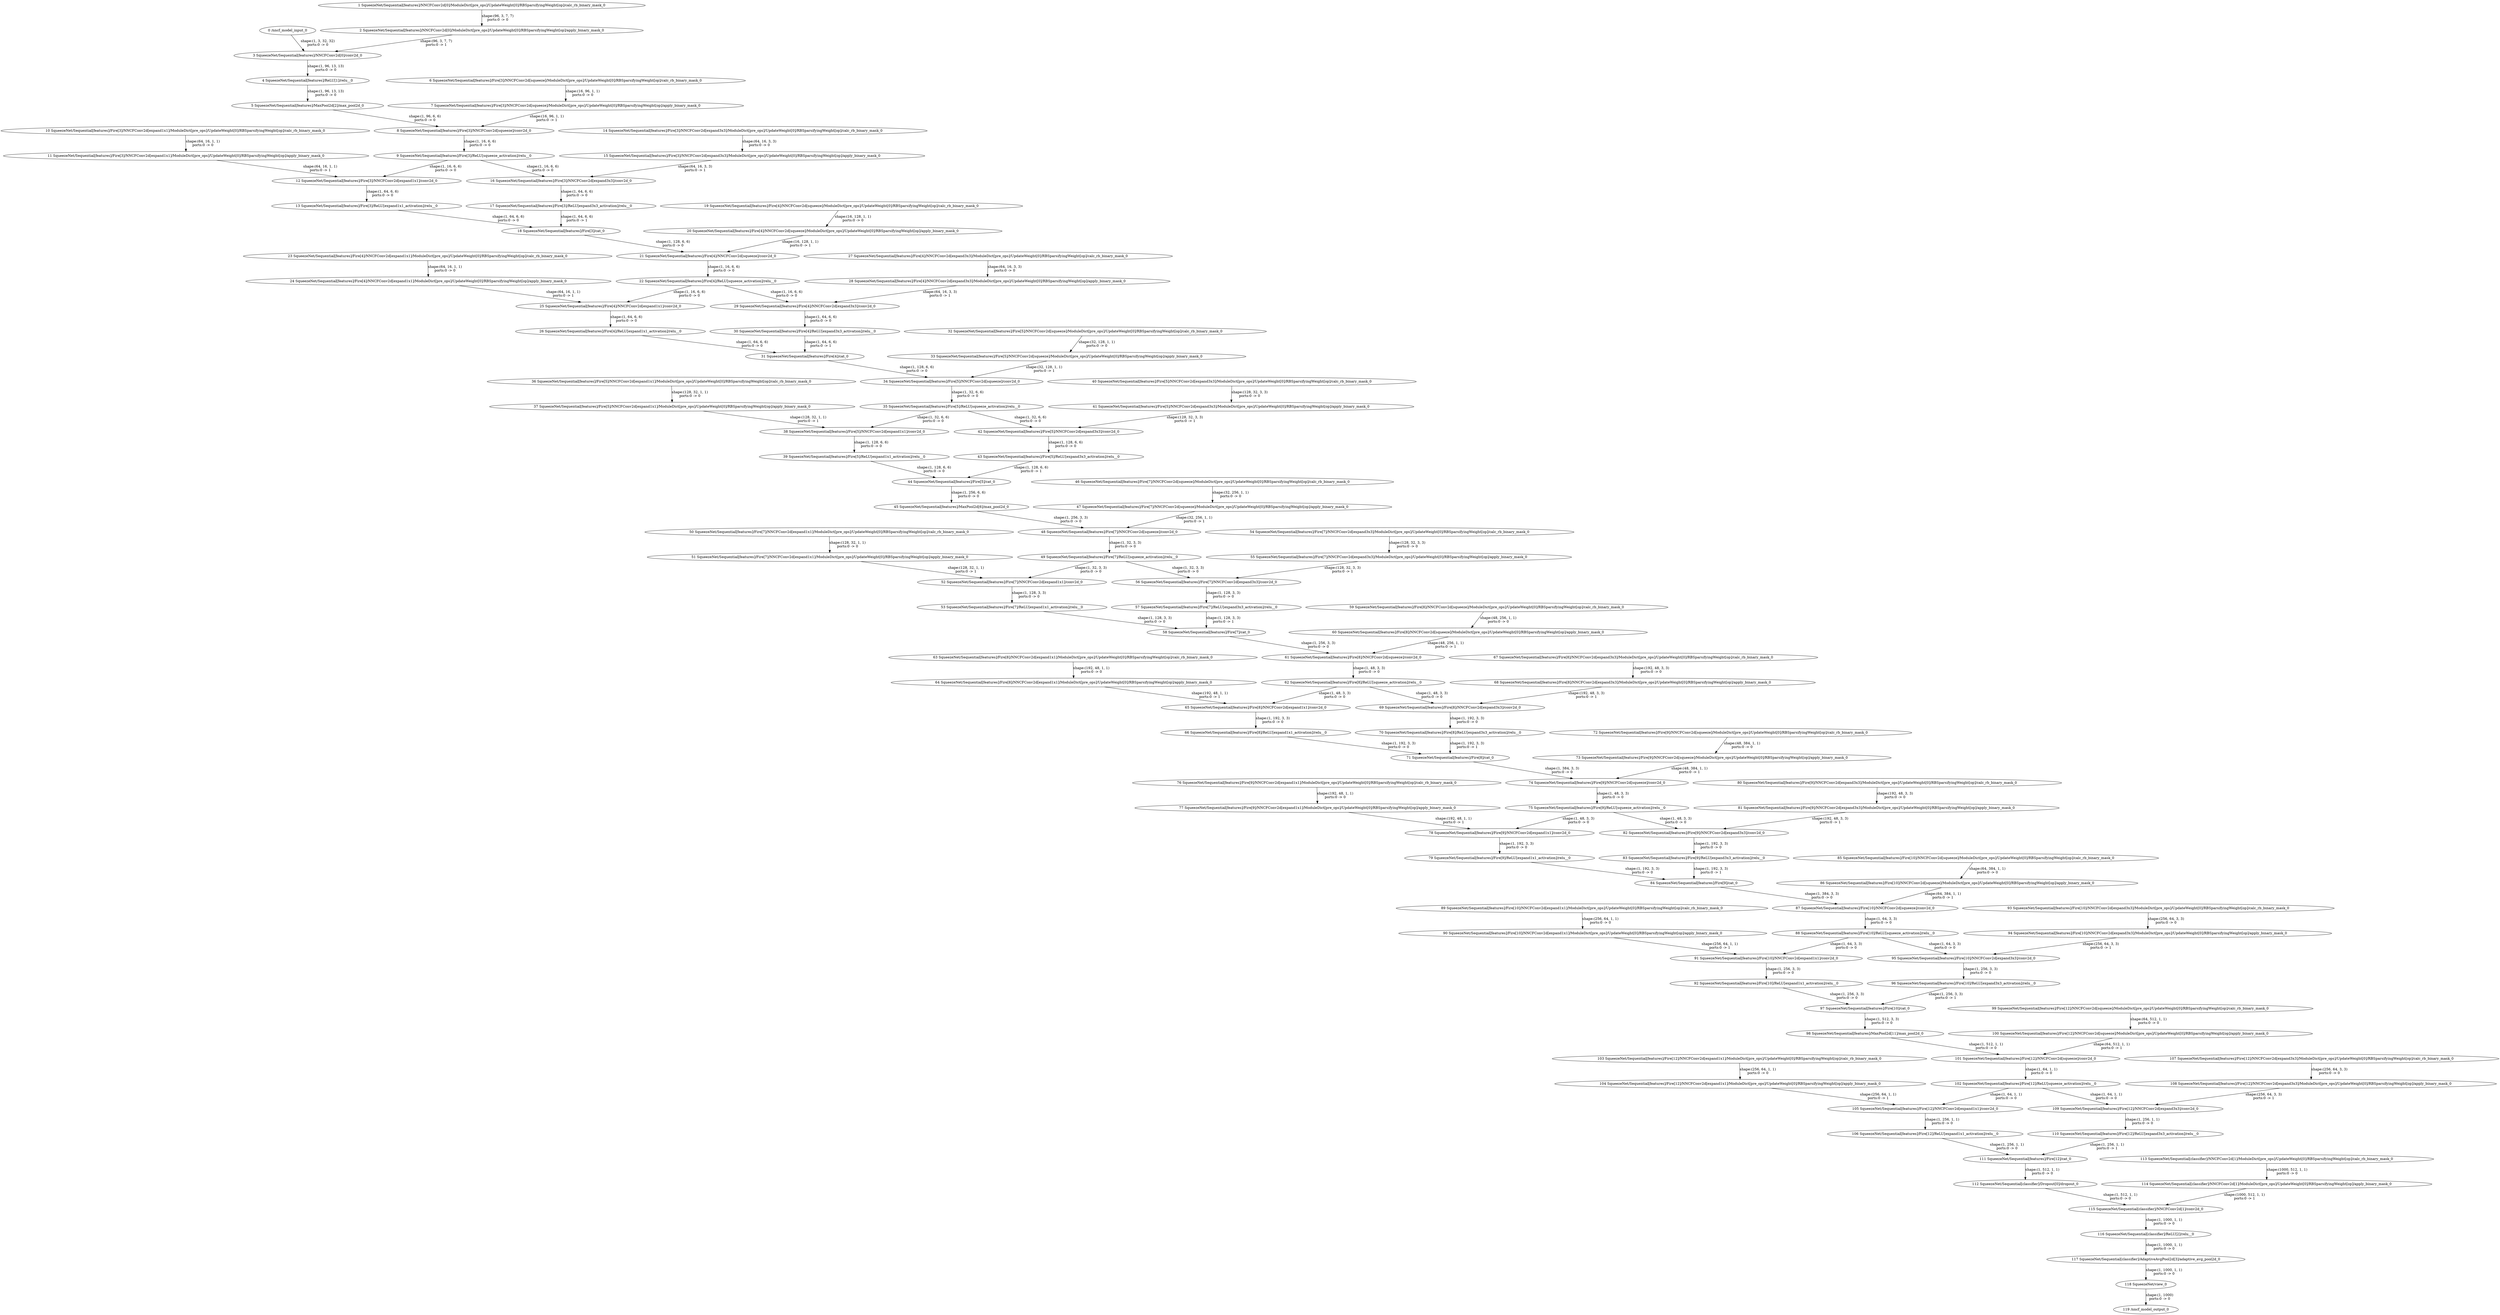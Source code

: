 strict digraph  {
"0 /nncf_model_input_0" [id=0, type=nncf_model_input];
"1 SqueezeNet/Sequential[features]/NNCFConv2d[0]/ModuleDict[pre_ops]/UpdateWeight[0]/RBSparsifyingWeight[op]/calc_rb_binary_mask_0" [id=1, type=calc_rb_binary_mask];
"2 SqueezeNet/Sequential[features]/NNCFConv2d[0]/ModuleDict[pre_ops]/UpdateWeight[0]/RBSparsifyingWeight[op]/apply_binary_mask_0" [id=2, type=apply_binary_mask];
"3 SqueezeNet/Sequential[features]/NNCFConv2d[0]/conv2d_0" [id=3, type=conv2d];
"4 SqueezeNet/Sequential[features]/ReLU[1]/relu__0" [id=4, type=relu_];
"5 SqueezeNet/Sequential[features]/MaxPool2d[2]/max_pool2d_0" [id=5, type=max_pool2d];
"6 SqueezeNet/Sequential[features]/Fire[3]/NNCFConv2d[squeeze]/ModuleDict[pre_ops]/UpdateWeight[0]/RBSparsifyingWeight[op]/calc_rb_binary_mask_0" [id=6, type=calc_rb_binary_mask];
"7 SqueezeNet/Sequential[features]/Fire[3]/NNCFConv2d[squeeze]/ModuleDict[pre_ops]/UpdateWeight[0]/RBSparsifyingWeight[op]/apply_binary_mask_0" [id=7, type=apply_binary_mask];
"8 SqueezeNet/Sequential[features]/Fire[3]/NNCFConv2d[squeeze]/conv2d_0" [id=8, type=conv2d];
"9 SqueezeNet/Sequential[features]/Fire[3]/ReLU[squeeze_activation]/relu__0" [id=9, type=relu_];
"10 SqueezeNet/Sequential[features]/Fire[3]/NNCFConv2d[expand1x1]/ModuleDict[pre_ops]/UpdateWeight[0]/RBSparsifyingWeight[op]/calc_rb_binary_mask_0" [id=10, type=calc_rb_binary_mask];
"11 SqueezeNet/Sequential[features]/Fire[3]/NNCFConv2d[expand1x1]/ModuleDict[pre_ops]/UpdateWeight[0]/RBSparsifyingWeight[op]/apply_binary_mask_0" [id=11, type=apply_binary_mask];
"12 SqueezeNet/Sequential[features]/Fire[3]/NNCFConv2d[expand1x1]/conv2d_0" [id=12, type=conv2d];
"13 SqueezeNet/Sequential[features]/Fire[3]/ReLU[expand1x1_activation]/relu__0" [id=13, type=relu_];
"14 SqueezeNet/Sequential[features]/Fire[3]/NNCFConv2d[expand3x3]/ModuleDict[pre_ops]/UpdateWeight[0]/RBSparsifyingWeight[op]/calc_rb_binary_mask_0" [id=14, type=calc_rb_binary_mask];
"15 SqueezeNet/Sequential[features]/Fire[3]/NNCFConv2d[expand3x3]/ModuleDict[pre_ops]/UpdateWeight[0]/RBSparsifyingWeight[op]/apply_binary_mask_0" [id=15, type=apply_binary_mask];
"16 SqueezeNet/Sequential[features]/Fire[3]/NNCFConv2d[expand3x3]/conv2d_0" [id=16, type=conv2d];
"17 SqueezeNet/Sequential[features]/Fire[3]/ReLU[expand3x3_activation]/relu__0" [id=17, type=relu_];
"18 SqueezeNet/Sequential[features]/Fire[3]/cat_0" [id=18, type=cat];
"19 SqueezeNet/Sequential[features]/Fire[4]/NNCFConv2d[squeeze]/ModuleDict[pre_ops]/UpdateWeight[0]/RBSparsifyingWeight[op]/calc_rb_binary_mask_0" [id=19, type=calc_rb_binary_mask];
"20 SqueezeNet/Sequential[features]/Fire[4]/NNCFConv2d[squeeze]/ModuleDict[pre_ops]/UpdateWeight[0]/RBSparsifyingWeight[op]/apply_binary_mask_0" [id=20, type=apply_binary_mask];
"21 SqueezeNet/Sequential[features]/Fire[4]/NNCFConv2d[squeeze]/conv2d_0" [id=21, type=conv2d];
"22 SqueezeNet/Sequential[features]/Fire[4]/ReLU[squeeze_activation]/relu__0" [id=22, type=relu_];
"23 SqueezeNet/Sequential[features]/Fire[4]/NNCFConv2d[expand1x1]/ModuleDict[pre_ops]/UpdateWeight[0]/RBSparsifyingWeight[op]/calc_rb_binary_mask_0" [id=23, type=calc_rb_binary_mask];
"24 SqueezeNet/Sequential[features]/Fire[4]/NNCFConv2d[expand1x1]/ModuleDict[pre_ops]/UpdateWeight[0]/RBSparsifyingWeight[op]/apply_binary_mask_0" [id=24, type=apply_binary_mask];
"25 SqueezeNet/Sequential[features]/Fire[4]/NNCFConv2d[expand1x1]/conv2d_0" [id=25, type=conv2d];
"26 SqueezeNet/Sequential[features]/Fire[4]/ReLU[expand1x1_activation]/relu__0" [id=26, type=relu_];
"27 SqueezeNet/Sequential[features]/Fire[4]/NNCFConv2d[expand3x3]/ModuleDict[pre_ops]/UpdateWeight[0]/RBSparsifyingWeight[op]/calc_rb_binary_mask_0" [id=27, type=calc_rb_binary_mask];
"28 SqueezeNet/Sequential[features]/Fire[4]/NNCFConv2d[expand3x3]/ModuleDict[pre_ops]/UpdateWeight[0]/RBSparsifyingWeight[op]/apply_binary_mask_0" [id=28, type=apply_binary_mask];
"29 SqueezeNet/Sequential[features]/Fire[4]/NNCFConv2d[expand3x3]/conv2d_0" [id=29, type=conv2d];
"30 SqueezeNet/Sequential[features]/Fire[4]/ReLU[expand3x3_activation]/relu__0" [id=30, type=relu_];
"31 SqueezeNet/Sequential[features]/Fire[4]/cat_0" [id=31, type=cat];
"32 SqueezeNet/Sequential[features]/Fire[5]/NNCFConv2d[squeeze]/ModuleDict[pre_ops]/UpdateWeight[0]/RBSparsifyingWeight[op]/calc_rb_binary_mask_0" [id=32, type=calc_rb_binary_mask];
"33 SqueezeNet/Sequential[features]/Fire[5]/NNCFConv2d[squeeze]/ModuleDict[pre_ops]/UpdateWeight[0]/RBSparsifyingWeight[op]/apply_binary_mask_0" [id=33, type=apply_binary_mask];
"34 SqueezeNet/Sequential[features]/Fire[5]/NNCFConv2d[squeeze]/conv2d_0" [id=34, type=conv2d];
"35 SqueezeNet/Sequential[features]/Fire[5]/ReLU[squeeze_activation]/relu__0" [id=35, type=relu_];
"36 SqueezeNet/Sequential[features]/Fire[5]/NNCFConv2d[expand1x1]/ModuleDict[pre_ops]/UpdateWeight[0]/RBSparsifyingWeight[op]/calc_rb_binary_mask_0" [id=36, type=calc_rb_binary_mask];
"37 SqueezeNet/Sequential[features]/Fire[5]/NNCFConv2d[expand1x1]/ModuleDict[pre_ops]/UpdateWeight[0]/RBSparsifyingWeight[op]/apply_binary_mask_0" [id=37, type=apply_binary_mask];
"38 SqueezeNet/Sequential[features]/Fire[5]/NNCFConv2d[expand1x1]/conv2d_0" [id=38, type=conv2d];
"39 SqueezeNet/Sequential[features]/Fire[5]/ReLU[expand1x1_activation]/relu__0" [id=39, type=relu_];
"40 SqueezeNet/Sequential[features]/Fire[5]/NNCFConv2d[expand3x3]/ModuleDict[pre_ops]/UpdateWeight[0]/RBSparsifyingWeight[op]/calc_rb_binary_mask_0" [id=40, type=calc_rb_binary_mask];
"41 SqueezeNet/Sequential[features]/Fire[5]/NNCFConv2d[expand3x3]/ModuleDict[pre_ops]/UpdateWeight[0]/RBSparsifyingWeight[op]/apply_binary_mask_0" [id=41, type=apply_binary_mask];
"42 SqueezeNet/Sequential[features]/Fire[5]/NNCFConv2d[expand3x3]/conv2d_0" [id=42, type=conv2d];
"43 SqueezeNet/Sequential[features]/Fire[5]/ReLU[expand3x3_activation]/relu__0" [id=43, type=relu_];
"44 SqueezeNet/Sequential[features]/Fire[5]/cat_0" [id=44, type=cat];
"45 SqueezeNet/Sequential[features]/MaxPool2d[6]/max_pool2d_0" [id=45, type=max_pool2d];
"46 SqueezeNet/Sequential[features]/Fire[7]/NNCFConv2d[squeeze]/ModuleDict[pre_ops]/UpdateWeight[0]/RBSparsifyingWeight[op]/calc_rb_binary_mask_0" [id=46, type=calc_rb_binary_mask];
"47 SqueezeNet/Sequential[features]/Fire[7]/NNCFConv2d[squeeze]/ModuleDict[pre_ops]/UpdateWeight[0]/RBSparsifyingWeight[op]/apply_binary_mask_0" [id=47, type=apply_binary_mask];
"48 SqueezeNet/Sequential[features]/Fire[7]/NNCFConv2d[squeeze]/conv2d_0" [id=48, type=conv2d];
"49 SqueezeNet/Sequential[features]/Fire[7]/ReLU[squeeze_activation]/relu__0" [id=49, type=relu_];
"50 SqueezeNet/Sequential[features]/Fire[7]/NNCFConv2d[expand1x1]/ModuleDict[pre_ops]/UpdateWeight[0]/RBSparsifyingWeight[op]/calc_rb_binary_mask_0" [id=50, type=calc_rb_binary_mask];
"51 SqueezeNet/Sequential[features]/Fire[7]/NNCFConv2d[expand1x1]/ModuleDict[pre_ops]/UpdateWeight[0]/RBSparsifyingWeight[op]/apply_binary_mask_0" [id=51, type=apply_binary_mask];
"52 SqueezeNet/Sequential[features]/Fire[7]/NNCFConv2d[expand1x1]/conv2d_0" [id=52, type=conv2d];
"53 SqueezeNet/Sequential[features]/Fire[7]/ReLU[expand1x1_activation]/relu__0" [id=53, type=relu_];
"54 SqueezeNet/Sequential[features]/Fire[7]/NNCFConv2d[expand3x3]/ModuleDict[pre_ops]/UpdateWeight[0]/RBSparsifyingWeight[op]/calc_rb_binary_mask_0" [id=54, type=calc_rb_binary_mask];
"55 SqueezeNet/Sequential[features]/Fire[7]/NNCFConv2d[expand3x3]/ModuleDict[pre_ops]/UpdateWeight[0]/RBSparsifyingWeight[op]/apply_binary_mask_0" [id=55, type=apply_binary_mask];
"56 SqueezeNet/Sequential[features]/Fire[7]/NNCFConv2d[expand3x3]/conv2d_0" [id=56, type=conv2d];
"57 SqueezeNet/Sequential[features]/Fire[7]/ReLU[expand3x3_activation]/relu__0" [id=57, type=relu_];
"58 SqueezeNet/Sequential[features]/Fire[7]/cat_0" [id=58, type=cat];
"59 SqueezeNet/Sequential[features]/Fire[8]/NNCFConv2d[squeeze]/ModuleDict[pre_ops]/UpdateWeight[0]/RBSparsifyingWeight[op]/calc_rb_binary_mask_0" [id=59, type=calc_rb_binary_mask];
"60 SqueezeNet/Sequential[features]/Fire[8]/NNCFConv2d[squeeze]/ModuleDict[pre_ops]/UpdateWeight[0]/RBSparsifyingWeight[op]/apply_binary_mask_0" [id=60, type=apply_binary_mask];
"61 SqueezeNet/Sequential[features]/Fire[8]/NNCFConv2d[squeeze]/conv2d_0" [id=61, type=conv2d];
"62 SqueezeNet/Sequential[features]/Fire[8]/ReLU[squeeze_activation]/relu__0" [id=62, type=relu_];
"63 SqueezeNet/Sequential[features]/Fire[8]/NNCFConv2d[expand1x1]/ModuleDict[pre_ops]/UpdateWeight[0]/RBSparsifyingWeight[op]/calc_rb_binary_mask_0" [id=63, type=calc_rb_binary_mask];
"64 SqueezeNet/Sequential[features]/Fire[8]/NNCFConv2d[expand1x1]/ModuleDict[pre_ops]/UpdateWeight[0]/RBSparsifyingWeight[op]/apply_binary_mask_0" [id=64, type=apply_binary_mask];
"65 SqueezeNet/Sequential[features]/Fire[8]/NNCFConv2d[expand1x1]/conv2d_0" [id=65, type=conv2d];
"66 SqueezeNet/Sequential[features]/Fire[8]/ReLU[expand1x1_activation]/relu__0" [id=66, type=relu_];
"67 SqueezeNet/Sequential[features]/Fire[8]/NNCFConv2d[expand3x3]/ModuleDict[pre_ops]/UpdateWeight[0]/RBSparsifyingWeight[op]/calc_rb_binary_mask_0" [id=67, type=calc_rb_binary_mask];
"68 SqueezeNet/Sequential[features]/Fire[8]/NNCFConv2d[expand3x3]/ModuleDict[pre_ops]/UpdateWeight[0]/RBSparsifyingWeight[op]/apply_binary_mask_0" [id=68, type=apply_binary_mask];
"69 SqueezeNet/Sequential[features]/Fire[8]/NNCFConv2d[expand3x3]/conv2d_0" [id=69, type=conv2d];
"70 SqueezeNet/Sequential[features]/Fire[8]/ReLU[expand3x3_activation]/relu__0" [id=70, type=relu_];
"71 SqueezeNet/Sequential[features]/Fire[8]/cat_0" [id=71, type=cat];
"72 SqueezeNet/Sequential[features]/Fire[9]/NNCFConv2d[squeeze]/ModuleDict[pre_ops]/UpdateWeight[0]/RBSparsifyingWeight[op]/calc_rb_binary_mask_0" [id=72, type=calc_rb_binary_mask];
"73 SqueezeNet/Sequential[features]/Fire[9]/NNCFConv2d[squeeze]/ModuleDict[pre_ops]/UpdateWeight[0]/RBSparsifyingWeight[op]/apply_binary_mask_0" [id=73, type=apply_binary_mask];
"74 SqueezeNet/Sequential[features]/Fire[9]/NNCFConv2d[squeeze]/conv2d_0" [id=74, type=conv2d];
"75 SqueezeNet/Sequential[features]/Fire[9]/ReLU[squeeze_activation]/relu__0" [id=75, type=relu_];
"76 SqueezeNet/Sequential[features]/Fire[9]/NNCFConv2d[expand1x1]/ModuleDict[pre_ops]/UpdateWeight[0]/RBSparsifyingWeight[op]/calc_rb_binary_mask_0" [id=76, type=calc_rb_binary_mask];
"77 SqueezeNet/Sequential[features]/Fire[9]/NNCFConv2d[expand1x1]/ModuleDict[pre_ops]/UpdateWeight[0]/RBSparsifyingWeight[op]/apply_binary_mask_0" [id=77, type=apply_binary_mask];
"78 SqueezeNet/Sequential[features]/Fire[9]/NNCFConv2d[expand1x1]/conv2d_0" [id=78, type=conv2d];
"79 SqueezeNet/Sequential[features]/Fire[9]/ReLU[expand1x1_activation]/relu__0" [id=79, type=relu_];
"80 SqueezeNet/Sequential[features]/Fire[9]/NNCFConv2d[expand3x3]/ModuleDict[pre_ops]/UpdateWeight[0]/RBSparsifyingWeight[op]/calc_rb_binary_mask_0" [id=80, type=calc_rb_binary_mask];
"81 SqueezeNet/Sequential[features]/Fire[9]/NNCFConv2d[expand3x3]/ModuleDict[pre_ops]/UpdateWeight[0]/RBSparsifyingWeight[op]/apply_binary_mask_0" [id=81, type=apply_binary_mask];
"82 SqueezeNet/Sequential[features]/Fire[9]/NNCFConv2d[expand3x3]/conv2d_0" [id=82, type=conv2d];
"83 SqueezeNet/Sequential[features]/Fire[9]/ReLU[expand3x3_activation]/relu__0" [id=83, type=relu_];
"84 SqueezeNet/Sequential[features]/Fire[9]/cat_0" [id=84, type=cat];
"85 SqueezeNet/Sequential[features]/Fire[10]/NNCFConv2d[squeeze]/ModuleDict[pre_ops]/UpdateWeight[0]/RBSparsifyingWeight[op]/calc_rb_binary_mask_0" [id=85, type=calc_rb_binary_mask];
"86 SqueezeNet/Sequential[features]/Fire[10]/NNCFConv2d[squeeze]/ModuleDict[pre_ops]/UpdateWeight[0]/RBSparsifyingWeight[op]/apply_binary_mask_0" [id=86, type=apply_binary_mask];
"87 SqueezeNet/Sequential[features]/Fire[10]/NNCFConv2d[squeeze]/conv2d_0" [id=87, type=conv2d];
"88 SqueezeNet/Sequential[features]/Fire[10]/ReLU[squeeze_activation]/relu__0" [id=88, type=relu_];
"89 SqueezeNet/Sequential[features]/Fire[10]/NNCFConv2d[expand1x1]/ModuleDict[pre_ops]/UpdateWeight[0]/RBSparsifyingWeight[op]/calc_rb_binary_mask_0" [id=89, type=calc_rb_binary_mask];
"90 SqueezeNet/Sequential[features]/Fire[10]/NNCFConv2d[expand1x1]/ModuleDict[pre_ops]/UpdateWeight[0]/RBSparsifyingWeight[op]/apply_binary_mask_0" [id=90, type=apply_binary_mask];
"91 SqueezeNet/Sequential[features]/Fire[10]/NNCFConv2d[expand1x1]/conv2d_0" [id=91, type=conv2d];
"92 SqueezeNet/Sequential[features]/Fire[10]/ReLU[expand1x1_activation]/relu__0" [id=92, type=relu_];
"93 SqueezeNet/Sequential[features]/Fire[10]/NNCFConv2d[expand3x3]/ModuleDict[pre_ops]/UpdateWeight[0]/RBSparsifyingWeight[op]/calc_rb_binary_mask_0" [id=93, type=calc_rb_binary_mask];
"94 SqueezeNet/Sequential[features]/Fire[10]/NNCFConv2d[expand3x3]/ModuleDict[pre_ops]/UpdateWeight[0]/RBSparsifyingWeight[op]/apply_binary_mask_0" [id=94, type=apply_binary_mask];
"95 SqueezeNet/Sequential[features]/Fire[10]/NNCFConv2d[expand3x3]/conv2d_0" [id=95, type=conv2d];
"96 SqueezeNet/Sequential[features]/Fire[10]/ReLU[expand3x3_activation]/relu__0" [id=96, type=relu_];
"97 SqueezeNet/Sequential[features]/Fire[10]/cat_0" [id=97, type=cat];
"98 SqueezeNet/Sequential[features]/MaxPool2d[11]/max_pool2d_0" [id=98, type=max_pool2d];
"99 SqueezeNet/Sequential[features]/Fire[12]/NNCFConv2d[squeeze]/ModuleDict[pre_ops]/UpdateWeight[0]/RBSparsifyingWeight[op]/calc_rb_binary_mask_0" [id=99, type=calc_rb_binary_mask];
"100 SqueezeNet/Sequential[features]/Fire[12]/NNCFConv2d[squeeze]/ModuleDict[pre_ops]/UpdateWeight[0]/RBSparsifyingWeight[op]/apply_binary_mask_0" [id=100, type=apply_binary_mask];
"101 SqueezeNet/Sequential[features]/Fire[12]/NNCFConv2d[squeeze]/conv2d_0" [id=101, type=conv2d];
"102 SqueezeNet/Sequential[features]/Fire[12]/ReLU[squeeze_activation]/relu__0" [id=102, type=relu_];
"103 SqueezeNet/Sequential[features]/Fire[12]/NNCFConv2d[expand1x1]/ModuleDict[pre_ops]/UpdateWeight[0]/RBSparsifyingWeight[op]/calc_rb_binary_mask_0" [id=103, type=calc_rb_binary_mask];
"104 SqueezeNet/Sequential[features]/Fire[12]/NNCFConv2d[expand1x1]/ModuleDict[pre_ops]/UpdateWeight[0]/RBSparsifyingWeight[op]/apply_binary_mask_0" [id=104, type=apply_binary_mask];
"105 SqueezeNet/Sequential[features]/Fire[12]/NNCFConv2d[expand1x1]/conv2d_0" [id=105, type=conv2d];
"106 SqueezeNet/Sequential[features]/Fire[12]/ReLU[expand1x1_activation]/relu__0" [id=106, type=relu_];
"107 SqueezeNet/Sequential[features]/Fire[12]/NNCFConv2d[expand3x3]/ModuleDict[pre_ops]/UpdateWeight[0]/RBSparsifyingWeight[op]/calc_rb_binary_mask_0" [id=107, type=calc_rb_binary_mask];
"108 SqueezeNet/Sequential[features]/Fire[12]/NNCFConv2d[expand3x3]/ModuleDict[pre_ops]/UpdateWeight[0]/RBSparsifyingWeight[op]/apply_binary_mask_0" [id=108, type=apply_binary_mask];
"109 SqueezeNet/Sequential[features]/Fire[12]/NNCFConv2d[expand3x3]/conv2d_0" [id=109, type=conv2d];
"110 SqueezeNet/Sequential[features]/Fire[12]/ReLU[expand3x3_activation]/relu__0" [id=110, type=relu_];
"111 SqueezeNet/Sequential[features]/Fire[12]/cat_0" [id=111, type=cat];
"112 SqueezeNet/Sequential[classifier]/Dropout[0]/dropout_0" [id=112, type=dropout];
"113 SqueezeNet/Sequential[classifier]/NNCFConv2d[1]/ModuleDict[pre_ops]/UpdateWeight[0]/RBSparsifyingWeight[op]/calc_rb_binary_mask_0" [id=113, type=calc_rb_binary_mask];
"114 SqueezeNet/Sequential[classifier]/NNCFConv2d[1]/ModuleDict[pre_ops]/UpdateWeight[0]/RBSparsifyingWeight[op]/apply_binary_mask_0" [id=114, type=apply_binary_mask];
"115 SqueezeNet/Sequential[classifier]/NNCFConv2d[1]/conv2d_0" [id=115, type=conv2d];
"116 SqueezeNet/Sequential[classifier]/ReLU[2]/relu__0" [id=116, type=relu_];
"117 SqueezeNet/Sequential[classifier]/AdaptiveAvgPool2d[3]/adaptive_avg_pool2d_0" [id=117, type=adaptive_avg_pool2d];
"118 SqueezeNet/view_0" [id=118, type=view];
"119 /nncf_model_output_0" [id=119, type=nncf_model_output];
"0 /nncf_model_input_0" -> "3 SqueezeNet/Sequential[features]/NNCFConv2d[0]/conv2d_0"  [label="shape:(1, 3, 32, 32)\nports:0 -> 0", style=solid];
"1 SqueezeNet/Sequential[features]/NNCFConv2d[0]/ModuleDict[pre_ops]/UpdateWeight[0]/RBSparsifyingWeight[op]/calc_rb_binary_mask_0" -> "2 SqueezeNet/Sequential[features]/NNCFConv2d[0]/ModuleDict[pre_ops]/UpdateWeight[0]/RBSparsifyingWeight[op]/apply_binary_mask_0"  [label="shape:(96, 3, 7, 7)\nports:0 -> 0", style=solid];
"2 SqueezeNet/Sequential[features]/NNCFConv2d[0]/ModuleDict[pre_ops]/UpdateWeight[0]/RBSparsifyingWeight[op]/apply_binary_mask_0" -> "3 SqueezeNet/Sequential[features]/NNCFConv2d[0]/conv2d_0"  [label="shape:(96, 3, 7, 7)\nports:0 -> 1", style=solid];
"3 SqueezeNet/Sequential[features]/NNCFConv2d[0]/conv2d_0" -> "4 SqueezeNet/Sequential[features]/ReLU[1]/relu__0"  [label="shape:(1, 96, 13, 13)\nports:0 -> 0", style=solid];
"4 SqueezeNet/Sequential[features]/ReLU[1]/relu__0" -> "5 SqueezeNet/Sequential[features]/MaxPool2d[2]/max_pool2d_0"  [label="shape:(1, 96, 13, 13)\nports:0 -> 0", style=solid];
"5 SqueezeNet/Sequential[features]/MaxPool2d[2]/max_pool2d_0" -> "8 SqueezeNet/Sequential[features]/Fire[3]/NNCFConv2d[squeeze]/conv2d_0"  [label="shape:(1, 96, 6, 6)\nports:0 -> 0", style=solid];
"6 SqueezeNet/Sequential[features]/Fire[3]/NNCFConv2d[squeeze]/ModuleDict[pre_ops]/UpdateWeight[0]/RBSparsifyingWeight[op]/calc_rb_binary_mask_0" -> "7 SqueezeNet/Sequential[features]/Fire[3]/NNCFConv2d[squeeze]/ModuleDict[pre_ops]/UpdateWeight[0]/RBSparsifyingWeight[op]/apply_binary_mask_0"  [label="shape:(16, 96, 1, 1)\nports:0 -> 0", style=solid];
"7 SqueezeNet/Sequential[features]/Fire[3]/NNCFConv2d[squeeze]/ModuleDict[pre_ops]/UpdateWeight[0]/RBSparsifyingWeight[op]/apply_binary_mask_0" -> "8 SqueezeNet/Sequential[features]/Fire[3]/NNCFConv2d[squeeze]/conv2d_0"  [label="shape:(16, 96, 1, 1)\nports:0 -> 1", style=solid];
"8 SqueezeNet/Sequential[features]/Fire[3]/NNCFConv2d[squeeze]/conv2d_0" -> "9 SqueezeNet/Sequential[features]/Fire[3]/ReLU[squeeze_activation]/relu__0"  [label="shape:(1, 16, 6, 6)\nports:0 -> 0", style=solid];
"9 SqueezeNet/Sequential[features]/Fire[3]/ReLU[squeeze_activation]/relu__0" -> "12 SqueezeNet/Sequential[features]/Fire[3]/NNCFConv2d[expand1x1]/conv2d_0"  [label="shape:(1, 16, 6, 6)\nports:0 -> 0", style=solid];
"9 SqueezeNet/Sequential[features]/Fire[3]/ReLU[squeeze_activation]/relu__0" -> "16 SqueezeNet/Sequential[features]/Fire[3]/NNCFConv2d[expand3x3]/conv2d_0"  [label="shape:(1, 16, 6, 6)\nports:0 -> 0", style=solid];
"10 SqueezeNet/Sequential[features]/Fire[3]/NNCFConv2d[expand1x1]/ModuleDict[pre_ops]/UpdateWeight[0]/RBSparsifyingWeight[op]/calc_rb_binary_mask_0" -> "11 SqueezeNet/Sequential[features]/Fire[3]/NNCFConv2d[expand1x1]/ModuleDict[pre_ops]/UpdateWeight[0]/RBSparsifyingWeight[op]/apply_binary_mask_0"  [label="shape:(64, 16, 1, 1)\nports:0 -> 0", style=solid];
"11 SqueezeNet/Sequential[features]/Fire[3]/NNCFConv2d[expand1x1]/ModuleDict[pre_ops]/UpdateWeight[0]/RBSparsifyingWeight[op]/apply_binary_mask_0" -> "12 SqueezeNet/Sequential[features]/Fire[3]/NNCFConv2d[expand1x1]/conv2d_0"  [label="shape:(64, 16, 1, 1)\nports:0 -> 1", style=solid];
"12 SqueezeNet/Sequential[features]/Fire[3]/NNCFConv2d[expand1x1]/conv2d_0" -> "13 SqueezeNet/Sequential[features]/Fire[3]/ReLU[expand1x1_activation]/relu__0"  [label="shape:(1, 64, 6, 6)\nports:0 -> 0", style=solid];
"13 SqueezeNet/Sequential[features]/Fire[3]/ReLU[expand1x1_activation]/relu__0" -> "18 SqueezeNet/Sequential[features]/Fire[3]/cat_0"  [label="shape:(1, 64, 6, 6)\nports:0 -> 0", style=solid];
"14 SqueezeNet/Sequential[features]/Fire[3]/NNCFConv2d[expand3x3]/ModuleDict[pre_ops]/UpdateWeight[0]/RBSparsifyingWeight[op]/calc_rb_binary_mask_0" -> "15 SqueezeNet/Sequential[features]/Fire[3]/NNCFConv2d[expand3x3]/ModuleDict[pre_ops]/UpdateWeight[0]/RBSparsifyingWeight[op]/apply_binary_mask_0"  [label="shape:(64, 16, 3, 3)\nports:0 -> 0", style=solid];
"15 SqueezeNet/Sequential[features]/Fire[3]/NNCFConv2d[expand3x3]/ModuleDict[pre_ops]/UpdateWeight[0]/RBSparsifyingWeight[op]/apply_binary_mask_0" -> "16 SqueezeNet/Sequential[features]/Fire[3]/NNCFConv2d[expand3x3]/conv2d_0"  [label="shape:(64, 16, 3, 3)\nports:0 -> 1", style=solid];
"16 SqueezeNet/Sequential[features]/Fire[3]/NNCFConv2d[expand3x3]/conv2d_0" -> "17 SqueezeNet/Sequential[features]/Fire[3]/ReLU[expand3x3_activation]/relu__0"  [label="shape:(1, 64, 6, 6)\nports:0 -> 0", style=solid];
"17 SqueezeNet/Sequential[features]/Fire[3]/ReLU[expand3x3_activation]/relu__0" -> "18 SqueezeNet/Sequential[features]/Fire[3]/cat_0"  [label="shape:(1, 64, 6, 6)\nports:0 -> 1", style=solid];
"18 SqueezeNet/Sequential[features]/Fire[3]/cat_0" -> "21 SqueezeNet/Sequential[features]/Fire[4]/NNCFConv2d[squeeze]/conv2d_0"  [label="shape:(1, 128, 6, 6)\nports:0 -> 0", style=solid];
"19 SqueezeNet/Sequential[features]/Fire[4]/NNCFConv2d[squeeze]/ModuleDict[pre_ops]/UpdateWeight[0]/RBSparsifyingWeight[op]/calc_rb_binary_mask_0" -> "20 SqueezeNet/Sequential[features]/Fire[4]/NNCFConv2d[squeeze]/ModuleDict[pre_ops]/UpdateWeight[0]/RBSparsifyingWeight[op]/apply_binary_mask_0"  [label="shape:(16, 128, 1, 1)\nports:0 -> 0", style=solid];
"20 SqueezeNet/Sequential[features]/Fire[4]/NNCFConv2d[squeeze]/ModuleDict[pre_ops]/UpdateWeight[0]/RBSparsifyingWeight[op]/apply_binary_mask_0" -> "21 SqueezeNet/Sequential[features]/Fire[4]/NNCFConv2d[squeeze]/conv2d_0"  [label="shape:(16, 128, 1, 1)\nports:0 -> 1", style=solid];
"21 SqueezeNet/Sequential[features]/Fire[4]/NNCFConv2d[squeeze]/conv2d_0" -> "22 SqueezeNet/Sequential[features]/Fire[4]/ReLU[squeeze_activation]/relu__0"  [label="shape:(1, 16, 6, 6)\nports:0 -> 0", style=solid];
"22 SqueezeNet/Sequential[features]/Fire[4]/ReLU[squeeze_activation]/relu__0" -> "25 SqueezeNet/Sequential[features]/Fire[4]/NNCFConv2d[expand1x1]/conv2d_0"  [label="shape:(1, 16, 6, 6)\nports:0 -> 0", style=solid];
"22 SqueezeNet/Sequential[features]/Fire[4]/ReLU[squeeze_activation]/relu__0" -> "29 SqueezeNet/Sequential[features]/Fire[4]/NNCFConv2d[expand3x3]/conv2d_0"  [label="shape:(1, 16, 6, 6)\nports:0 -> 0", style=solid];
"23 SqueezeNet/Sequential[features]/Fire[4]/NNCFConv2d[expand1x1]/ModuleDict[pre_ops]/UpdateWeight[0]/RBSparsifyingWeight[op]/calc_rb_binary_mask_0" -> "24 SqueezeNet/Sequential[features]/Fire[4]/NNCFConv2d[expand1x1]/ModuleDict[pre_ops]/UpdateWeight[0]/RBSparsifyingWeight[op]/apply_binary_mask_0"  [label="shape:(64, 16, 1, 1)\nports:0 -> 0", style=solid];
"24 SqueezeNet/Sequential[features]/Fire[4]/NNCFConv2d[expand1x1]/ModuleDict[pre_ops]/UpdateWeight[0]/RBSparsifyingWeight[op]/apply_binary_mask_0" -> "25 SqueezeNet/Sequential[features]/Fire[4]/NNCFConv2d[expand1x1]/conv2d_0"  [label="shape:(64, 16, 1, 1)\nports:0 -> 1", style=solid];
"25 SqueezeNet/Sequential[features]/Fire[4]/NNCFConv2d[expand1x1]/conv2d_0" -> "26 SqueezeNet/Sequential[features]/Fire[4]/ReLU[expand1x1_activation]/relu__0"  [label="shape:(1, 64, 6, 6)\nports:0 -> 0", style=solid];
"26 SqueezeNet/Sequential[features]/Fire[4]/ReLU[expand1x1_activation]/relu__0" -> "31 SqueezeNet/Sequential[features]/Fire[4]/cat_0"  [label="shape:(1, 64, 6, 6)\nports:0 -> 0", style=solid];
"27 SqueezeNet/Sequential[features]/Fire[4]/NNCFConv2d[expand3x3]/ModuleDict[pre_ops]/UpdateWeight[0]/RBSparsifyingWeight[op]/calc_rb_binary_mask_0" -> "28 SqueezeNet/Sequential[features]/Fire[4]/NNCFConv2d[expand3x3]/ModuleDict[pre_ops]/UpdateWeight[0]/RBSparsifyingWeight[op]/apply_binary_mask_0"  [label="shape:(64, 16, 3, 3)\nports:0 -> 0", style=solid];
"28 SqueezeNet/Sequential[features]/Fire[4]/NNCFConv2d[expand3x3]/ModuleDict[pre_ops]/UpdateWeight[0]/RBSparsifyingWeight[op]/apply_binary_mask_0" -> "29 SqueezeNet/Sequential[features]/Fire[4]/NNCFConv2d[expand3x3]/conv2d_0"  [label="shape:(64, 16, 3, 3)\nports:0 -> 1", style=solid];
"29 SqueezeNet/Sequential[features]/Fire[4]/NNCFConv2d[expand3x3]/conv2d_0" -> "30 SqueezeNet/Sequential[features]/Fire[4]/ReLU[expand3x3_activation]/relu__0"  [label="shape:(1, 64, 6, 6)\nports:0 -> 0", style=solid];
"30 SqueezeNet/Sequential[features]/Fire[4]/ReLU[expand3x3_activation]/relu__0" -> "31 SqueezeNet/Sequential[features]/Fire[4]/cat_0"  [label="shape:(1, 64, 6, 6)\nports:0 -> 1", style=solid];
"31 SqueezeNet/Sequential[features]/Fire[4]/cat_0" -> "34 SqueezeNet/Sequential[features]/Fire[5]/NNCFConv2d[squeeze]/conv2d_0"  [label="shape:(1, 128, 6, 6)\nports:0 -> 0", style=solid];
"32 SqueezeNet/Sequential[features]/Fire[5]/NNCFConv2d[squeeze]/ModuleDict[pre_ops]/UpdateWeight[0]/RBSparsifyingWeight[op]/calc_rb_binary_mask_0" -> "33 SqueezeNet/Sequential[features]/Fire[5]/NNCFConv2d[squeeze]/ModuleDict[pre_ops]/UpdateWeight[0]/RBSparsifyingWeight[op]/apply_binary_mask_0"  [label="shape:(32, 128, 1, 1)\nports:0 -> 0", style=solid];
"33 SqueezeNet/Sequential[features]/Fire[5]/NNCFConv2d[squeeze]/ModuleDict[pre_ops]/UpdateWeight[0]/RBSparsifyingWeight[op]/apply_binary_mask_0" -> "34 SqueezeNet/Sequential[features]/Fire[5]/NNCFConv2d[squeeze]/conv2d_0"  [label="shape:(32, 128, 1, 1)\nports:0 -> 1", style=solid];
"34 SqueezeNet/Sequential[features]/Fire[5]/NNCFConv2d[squeeze]/conv2d_0" -> "35 SqueezeNet/Sequential[features]/Fire[5]/ReLU[squeeze_activation]/relu__0"  [label="shape:(1, 32, 6, 6)\nports:0 -> 0", style=solid];
"35 SqueezeNet/Sequential[features]/Fire[5]/ReLU[squeeze_activation]/relu__0" -> "38 SqueezeNet/Sequential[features]/Fire[5]/NNCFConv2d[expand1x1]/conv2d_0"  [label="shape:(1, 32, 6, 6)\nports:0 -> 0", style=solid];
"35 SqueezeNet/Sequential[features]/Fire[5]/ReLU[squeeze_activation]/relu__0" -> "42 SqueezeNet/Sequential[features]/Fire[5]/NNCFConv2d[expand3x3]/conv2d_0"  [label="shape:(1, 32, 6, 6)\nports:0 -> 0", style=solid];
"36 SqueezeNet/Sequential[features]/Fire[5]/NNCFConv2d[expand1x1]/ModuleDict[pre_ops]/UpdateWeight[0]/RBSparsifyingWeight[op]/calc_rb_binary_mask_0" -> "37 SqueezeNet/Sequential[features]/Fire[5]/NNCFConv2d[expand1x1]/ModuleDict[pre_ops]/UpdateWeight[0]/RBSparsifyingWeight[op]/apply_binary_mask_0"  [label="shape:(128, 32, 1, 1)\nports:0 -> 0", style=solid];
"37 SqueezeNet/Sequential[features]/Fire[5]/NNCFConv2d[expand1x1]/ModuleDict[pre_ops]/UpdateWeight[0]/RBSparsifyingWeight[op]/apply_binary_mask_0" -> "38 SqueezeNet/Sequential[features]/Fire[5]/NNCFConv2d[expand1x1]/conv2d_0"  [label="shape:(128, 32, 1, 1)\nports:0 -> 1", style=solid];
"38 SqueezeNet/Sequential[features]/Fire[5]/NNCFConv2d[expand1x1]/conv2d_0" -> "39 SqueezeNet/Sequential[features]/Fire[5]/ReLU[expand1x1_activation]/relu__0"  [label="shape:(1, 128, 6, 6)\nports:0 -> 0", style=solid];
"39 SqueezeNet/Sequential[features]/Fire[5]/ReLU[expand1x1_activation]/relu__0" -> "44 SqueezeNet/Sequential[features]/Fire[5]/cat_0"  [label="shape:(1, 128, 6, 6)\nports:0 -> 0", style=solid];
"40 SqueezeNet/Sequential[features]/Fire[5]/NNCFConv2d[expand3x3]/ModuleDict[pre_ops]/UpdateWeight[0]/RBSparsifyingWeight[op]/calc_rb_binary_mask_0" -> "41 SqueezeNet/Sequential[features]/Fire[5]/NNCFConv2d[expand3x3]/ModuleDict[pre_ops]/UpdateWeight[0]/RBSparsifyingWeight[op]/apply_binary_mask_0"  [label="shape:(128, 32, 3, 3)\nports:0 -> 0", style=solid];
"41 SqueezeNet/Sequential[features]/Fire[5]/NNCFConv2d[expand3x3]/ModuleDict[pre_ops]/UpdateWeight[0]/RBSparsifyingWeight[op]/apply_binary_mask_0" -> "42 SqueezeNet/Sequential[features]/Fire[5]/NNCFConv2d[expand3x3]/conv2d_0"  [label="shape:(128, 32, 3, 3)\nports:0 -> 1", style=solid];
"42 SqueezeNet/Sequential[features]/Fire[5]/NNCFConv2d[expand3x3]/conv2d_0" -> "43 SqueezeNet/Sequential[features]/Fire[5]/ReLU[expand3x3_activation]/relu__0"  [label="shape:(1, 128, 6, 6)\nports:0 -> 0", style=solid];
"43 SqueezeNet/Sequential[features]/Fire[5]/ReLU[expand3x3_activation]/relu__0" -> "44 SqueezeNet/Sequential[features]/Fire[5]/cat_0"  [label="shape:(1, 128, 6, 6)\nports:0 -> 1", style=solid];
"44 SqueezeNet/Sequential[features]/Fire[5]/cat_0" -> "45 SqueezeNet/Sequential[features]/MaxPool2d[6]/max_pool2d_0"  [label="shape:(1, 256, 6, 6)\nports:0 -> 0", style=solid];
"45 SqueezeNet/Sequential[features]/MaxPool2d[6]/max_pool2d_0" -> "48 SqueezeNet/Sequential[features]/Fire[7]/NNCFConv2d[squeeze]/conv2d_0"  [label="shape:(1, 256, 3, 3)\nports:0 -> 0", style=solid];
"46 SqueezeNet/Sequential[features]/Fire[7]/NNCFConv2d[squeeze]/ModuleDict[pre_ops]/UpdateWeight[0]/RBSparsifyingWeight[op]/calc_rb_binary_mask_0" -> "47 SqueezeNet/Sequential[features]/Fire[7]/NNCFConv2d[squeeze]/ModuleDict[pre_ops]/UpdateWeight[0]/RBSparsifyingWeight[op]/apply_binary_mask_0"  [label="shape:(32, 256, 1, 1)\nports:0 -> 0", style=solid];
"47 SqueezeNet/Sequential[features]/Fire[7]/NNCFConv2d[squeeze]/ModuleDict[pre_ops]/UpdateWeight[0]/RBSparsifyingWeight[op]/apply_binary_mask_0" -> "48 SqueezeNet/Sequential[features]/Fire[7]/NNCFConv2d[squeeze]/conv2d_0"  [label="shape:(32, 256, 1, 1)\nports:0 -> 1", style=solid];
"48 SqueezeNet/Sequential[features]/Fire[7]/NNCFConv2d[squeeze]/conv2d_0" -> "49 SqueezeNet/Sequential[features]/Fire[7]/ReLU[squeeze_activation]/relu__0"  [label="shape:(1, 32, 3, 3)\nports:0 -> 0", style=solid];
"49 SqueezeNet/Sequential[features]/Fire[7]/ReLU[squeeze_activation]/relu__0" -> "52 SqueezeNet/Sequential[features]/Fire[7]/NNCFConv2d[expand1x1]/conv2d_0"  [label="shape:(1, 32, 3, 3)\nports:0 -> 0", style=solid];
"49 SqueezeNet/Sequential[features]/Fire[7]/ReLU[squeeze_activation]/relu__0" -> "56 SqueezeNet/Sequential[features]/Fire[7]/NNCFConv2d[expand3x3]/conv2d_0"  [label="shape:(1, 32, 3, 3)\nports:0 -> 0", style=solid];
"50 SqueezeNet/Sequential[features]/Fire[7]/NNCFConv2d[expand1x1]/ModuleDict[pre_ops]/UpdateWeight[0]/RBSparsifyingWeight[op]/calc_rb_binary_mask_0" -> "51 SqueezeNet/Sequential[features]/Fire[7]/NNCFConv2d[expand1x1]/ModuleDict[pre_ops]/UpdateWeight[0]/RBSparsifyingWeight[op]/apply_binary_mask_0"  [label="shape:(128, 32, 1, 1)\nports:0 -> 0", style=solid];
"51 SqueezeNet/Sequential[features]/Fire[7]/NNCFConv2d[expand1x1]/ModuleDict[pre_ops]/UpdateWeight[0]/RBSparsifyingWeight[op]/apply_binary_mask_0" -> "52 SqueezeNet/Sequential[features]/Fire[7]/NNCFConv2d[expand1x1]/conv2d_0"  [label="shape:(128, 32, 1, 1)\nports:0 -> 1", style=solid];
"52 SqueezeNet/Sequential[features]/Fire[7]/NNCFConv2d[expand1x1]/conv2d_0" -> "53 SqueezeNet/Sequential[features]/Fire[7]/ReLU[expand1x1_activation]/relu__0"  [label="shape:(1, 128, 3, 3)\nports:0 -> 0", style=solid];
"53 SqueezeNet/Sequential[features]/Fire[7]/ReLU[expand1x1_activation]/relu__0" -> "58 SqueezeNet/Sequential[features]/Fire[7]/cat_0"  [label="shape:(1, 128, 3, 3)\nports:0 -> 0", style=solid];
"54 SqueezeNet/Sequential[features]/Fire[7]/NNCFConv2d[expand3x3]/ModuleDict[pre_ops]/UpdateWeight[0]/RBSparsifyingWeight[op]/calc_rb_binary_mask_0" -> "55 SqueezeNet/Sequential[features]/Fire[7]/NNCFConv2d[expand3x3]/ModuleDict[pre_ops]/UpdateWeight[0]/RBSparsifyingWeight[op]/apply_binary_mask_0"  [label="shape:(128, 32, 3, 3)\nports:0 -> 0", style=solid];
"55 SqueezeNet/Sequential[features]/Fire[7]/NNCFConv2d[expand3x3]/ModuleDict[pre_ops]/UpdateWeight[0]/RBSparsifyingWeight[op]/apply_binary_mask_0" -> "56 SqueezeNet/Sequential[features]/Fire[7]/NNCFConv2d[expand3x3]/conv2d_0"  [label="shape:(128, 32, 3, 3)\nports:0 -> 1", style=solid];
"56 SqueezeNet/Sequential[features]/Fire[7]/NNCFConv2d[expand3x3]/conv2d_0" -> "57 SqueezeNet/Sequential[features]/Fire[7]/ReLU[expand3x3_activation]/relu__0"  [label="shape:(1, 128, 3, 3)\nports:0 -> 0", style=solid];
"57 SqueezeNet/Sequential[features]/Fire[7]/ReLU[expand3x3_activation]/relu__0" -> "58 SqueezeNet/Sequential[features]/Fire[7]/cat_0"  [label="shape:(1, 128, 3, 3)\nports:0 -> 1", style=solid];
"58 SqueezeNet/Sequential[features]/Fire[7]/cat_0" -> "61 SqueezeNet/Sequential[features]/Fire[8]/NNCFConv2d[squeeze]/conv2d_0"  [label="shape:(1, 256, 3, 3)\nports:0 -> 0", style=solid];
"59 SqueezeNet/Sequential[features]/Fire[8]/NNCFConv2d[squeeze]/ModuleDict[pre_ops]/UpdateWeight[0]/RBSparsifyingWeight[op]/calc_rb_binary_mask_0" -> "60 SqueezeNet/Sequential[features]/Fire[8]/NNCFConv2d[squeeze]/ModuleDict[pre_ops]/UpdateWeight[0]/RBSparsifyingWeight[op]/apply_binary_mask_0"  [label="shape:(48, 256, 1, 1)\nports:0 -> 0", style=solid];
"60 SqueezeNet/Sequential[features]/Fire[8]/NNCFConv2d[squeeze]/ModuleDict[pre_ops]/UpdateWeight[0]/RBSparsifyingWeight[op]/apply_binary_mask_0" -> "61 SqueezeNet/Sequential[features]/Fire[8]/NNCFConv2d[squeeze]/conv2d_0"  [label="shape:(48, 256, 1, 1)\nports:0 -> 1", style=solid];
"61 SqueezeNet/Sequential[features]/Fire[8]/NNCFConv2d[squeeze]/conv2d_0" -> "62 SqueezeNet/Sequential[features]/Fire[8]/ReLU[squeeze_activation]/relu__0"  [label="shape:(1, 48, 3, 3)\nports:0 -> 0", style=solid];
"62 SqueezeNet/Sequential[features]/Fire[8]/ReLU[squeeze_activation]/relu__0" -> "65 SqueezeNet/Sequential[features]/Fire[8]/NNCFConv2d[expand1x1]/conv2d_0"  [label="shape:(1, 48, 3, 3)\nports:0 -> 0", style=solid];
"62 SqueezeNet/Sequential[features]/Fire[8]/ReLU[squeeze_activation]/relu__0" -> "69 SqueezeNet/Sequential[features]/Fire[8]/NNCFConv2d[expand3x3]/conv2d_0"  [label="shape:(1, 48, 3, 3)\nports:0 -> 0", style=solid];
"63 SqueezeNet/Sequential[features]/Fire[8]/NNCFConv2d[expand1x1]/ModuleDict[pre_ops]/UpdateWeight[0]/RBSparsifyingWeight[op]/calc_rb_binary_mask_0" -> "64 SqueezeNet/Sequential[features]/Fire[8]/NNCFConv2d[expand1x1]/ModuleDict[pre_ops]/UpdateWeight[0]/RBSparsifyingWeight[op]/apply_binary_mask_0"  [label="shape:(192, 48, 1, 1)\nports:0 -> 0", style=solid];
"64 SqueezeNet/Sequential[features]/Fire[8]/NNCFConv2d[expand1x1]/ModuleDict[pre_ops]/UpdateWeight[0]/RBSparsifyingWeight[op]/apply_binary_mask_0" -> "65 SqueezeNet/Sequential[features]/Fire[8]/NNCFConv2d[expand1x1]/conv2d_0"  [label="shape:(192, 48, 1, 1)\nports:0 -> 1", style=solid];
"65 SqueezeNet/Sequential[features]/Fire[8]/NNCFConv2d[expand1x1]/conv2d_0" -> "66 SqueezeNet/Sequential[features]/Fire[8]/ReLU[expand1x1_activation]/relu__0"  [label="shape:(1, 192, 3, 3)\nports:0 -> 0", style=solid];
"66 SqueezeNet/Sequential[features]/Fire[8]/ReLU[expand1x1_activation]/relu__0" -> "71 SqueezeNet/Sequential[features]/Fire[8]/cat_0"  [label="shape:(1, 192, 3, 3)\nports:0 -> 0", style=solid];
"67 SqueezeNet/Sequential[features]/Fire[8]/NNCFConv2d[expand3x3]/ModuleDict[pre_ops]/UpdateWeight[0]/RBSparsifyingWeight[op]/calc_rb_binary_mask_0" -> "68 SqueezeNet/Sequential[features]/Fire[8]/NNCFConv2d[expand3x3]/ModuleDict[pre_ops]/UpdateWeight[0]/RBSparsifyingWeight[op]/apply_binary_mask_0"  [label="shape:(192, 48, 3, 3)\nports:0 -> 0", style=solid];
"68 SqueezeNet/Sequential[features]/Fire[8]/NNCFConv2d[expand3x3]/ModuleDict[pre_ops]/UpdateWeight[0]/RBSparsifyingWeight[op]/apply_binary_mask_0" -> "69 SqueezeNet/Sequential[features]/Fire[8]/NNCFConv2d[expand3x3]/conv2d_0"  [label="shape:(192, 48, 3, 3)\nports:0 -> 1", style=solid];
"69 SqueezeNet/Sequential[features]/Fire[8]/NNCFConv2d[expand3x3]/conv2d_0" -> "70 SqueezeNet/Sequential[features]/Fire[8]/ReLU[expand3x3_activation]/relu__0"  [label="shape:(1, 192, 3, 3)\nports:0 -> 0", style=solid];
"70 SqueezeNet/Sequential[features]/Fire[8]/ReLU[expand3x3_activation]/relu__0" -> "71 SqueezeNet/Sequential[features]/Fire[8]/cat_0"  [label="shape:(1, 192, 3, 3)\nports:0 -> 1", style=solid];
"71 SqueezeNet/Sequential[features]/Fire[8]/cat_0" -> "74 SqueezeNet/Sequential[features]/Fire[9]/NNCFConv2d[squeeze]/conv2d_0"  [label="shape:(1, 384, 3, 3)\nports:0 -> 0", style=solid];
"72 SqueezeNet/Sequential[features]/Fire[9]/NNCFConv2d[squeeze]/ModuleDict[pre_ops]/UpdateWeight[0]/RBSparsifyingWeight[op]/calc_rb_binary_mask_0" -> "73 SqueezeNet/Sequential[features]/Fire[9]/NNCFConv2d[squeeze]/ModuleDict[pre_ops]/UpdateWeight[0]/RBSparsifyingWeight[op]/apply_binary_mask_0"  [label="shape:(48, 384, 1, 1)\nports:0 -> 0", style=solid];
"73 SqueezeNet/Sequential[features]/Fire[9]/NNCFConv2d[squeeze]/ModuleDict[pre_ops]/UpdateWeight[0]/RBSparsifyingWeight[op]/apply_binary_mask_0" -> "74 SqueezeNet/Sequential[features]/Fire[9]/NNCFConv2d[squeeze]/conv2d_0"  [label="shape:(48, 384, 1, 1)\nports:0 -> 1", style=solid];
"74 SqueezeNet/Sequential[features]/Fire[9]/NNCFConv2d[squeeze]/conv2d_0" -> "75 SqueezeNet/Sequential[features]/Fire[9]/ReLU[squeeze_activation]/relu__0"  [label="shape:(1, 48, 3, 3)\nports:0 -> 0", style=solid];
"75 SqueezeNet/Sequential[features]/Fire[9]/ReLU[squeeze_activation]/relu__0" -> "78 SqueezeNet/Sequential[features]/Fire[9]/NNCFConv2d[expand1x1]/conv2d_0"  [label="shape:(1, 48, 3, 3)\nports:0 -> 0", style=solid];
"75 SqueezeNet/Sequential[features]/Fire[9]/ReLU[squeeze_activation]/relu__0" -> "82 SqueezeNet/Sequential[features]/Fire[9]/NNCFConv2d[expand3x3]/conv2d_0"  [label="shape:(1, 48, 3, 3)\nports:0 -> 0", style=solid];
"76 SqueezeNet/Sequential[features]/Fire[9]/NNCFConv2d[expand1x1]/ModuleDict[pre_ops]/UpdateWeight[0]/RBSparsifyingWeight[op]/calc_rb_binary_mask_0" -> "77 SqueezeNet/Sequential[features]/Fire[9]/NNCFConv2d[expand1x1]/ModuleDict[pre_ops]/UpdateWeight[0]/RBSparsifyingWeight[op]/apply_binary_mask_0"  [label="shape:(192, 48, 1, 1)\nports:0 -> 0", style=solid];
"77 SqueezeNet/Sequential[features]/Fire[9]/NNCFConv2d[expand1x1]/ModuleDict[pre_ops]/UpdateWeight[0]/RBSparsifyingWeight[op]/apply_binary_mask_0" -> "78 SqueezeNet/Sequential[features]/Fire[9]/NNCFConv2d[expand1x1]/conv2d_0"  [label="shape:(192, 48, 1, 1)\nports:0 -> 1", style=solid];
"78 SqueezeNet/Sequential[features]/Fire[9]/NNCFConv2d[expand1x1]/conv2d_0" -> "79 SqueezeNet/Sequential[features]/Fire[9]/ReLU[expand1x1_activation]/relu__0"  [label="shape:(1, 192, 3, 3)\nports:0 -> 0", style=solid];
"79 SqueezeNet/Sequential[features]/Fire[9]/ReLU[expand1x1_activation]/relu__0" -> "84 SqueezeNet/Sequential[features]/Fire[9]/cat_0"  [label="shape:(1, 192, 3, 3)\nports:0 -> 0", style=solid];
"80 SqueezeNet/Sequential[features]/Fire[9]/NNCFConv2d[expand3x3]/ModuleDict[pre_ops]/UpdateWeight[0]/RBSparsifyingWeight[op]/calc_rb_binary_mask_0" -> "81 SqueezeNet/Sequential[features]/Fire[9]/NNCFConv2d[expand3x3]/ModuleDict[pre_ops]/UpdateWeight[0]/RBSparsifyingWeight[op]/apply_binary_mask_0"  [label="shape:(192, 48, 3, 3)\nports:0 -> 0", style=solid];
"81 SqueezeNet/Sequential[features]/Fire[9]/NNCFConv2d[expand3x3]/ModuleDict[pre_ops]/UpdateWeight[0]/RBSparsifyingWeight[op]/apply_binary_mask_0" -> "82 SqueezeNet/Sequential[features]/Fire[9]/NNCFConv2d[expand3x3]/conv2d_0"  [label="shape:(192, 48, 3, 3)\nports:0 -> 1", style=solid];
"82 SqueezeNet/Sequential[features]/Fire[9]/NNCFConv2d[expand3x3]/conv2d_0" -> "83 SqueezeNet/Sequential[features]/Fire[9]/ReLU[expand3x3_activation]/relu__0"  [label="shape:(1, 192, 3, 3)\nports:0 -> 0", style=solid];
"83 SqueezeNet/Sequential[features]/Fire[9]/ReLU[expand3x3_activation]/relu__0" -> "84 SqueezeNet/Sequential[features]/Fire[9]/cat_0"  [label="shape:(1, 192, 3, 3)\nports:0 -> 1", style=solid];
"84 SqueezeNet/Sequential[features]/Fire[9]/cat_0" -> "87 SqueezeNet/Sequential[features]/Fire[10]/NNCFConv2d[squeeze]/conv2d_0"  [label="shape:(1, 384, 3, 3)\nports:0 -> 0", style=solid];
"85 SqueezeNet/Sequential[features]/Fire[10]/NNCFConv2d[squeeze]/ModuleDict[pre_ops]/UpdateWeight[0]/RBSparsifyingWeight[op]/calc_rb_binary_mask_0" -> "86 SqueezeNet/Sequential[features]/Fire[10]/NNCFConv2d[squeeze]/ModuleDict[pre_ops]/UpdateWeight[0]/RBSparsifyingWeight[op]/apply_binary_mask_0"  [label="shape:(64, 384, 1, 1)\nports:0 -> 0", style=solid];
"86 SqueezeNet/Sequential[features]/Fire[10]/NNCFConv2d[squeeze]/ModuleDict[pre_ops]/UpdateWeight[0]/RBSparsifyingWeight[op]/apply_binary_mask_0" -> "87 SqueezeNet/Sequential[features]/Fire[10]/NNCFConv2d[squeeze]/conv2d_0"  [label="shape:(64, 384, 1, 1)\nports:0 -> 1", style=solid];
"87 SqueezeNet/Sequential[features]/Fire[10]/NNCFConv2d[squeeze]/conv2d_0" -> "88 SqueezeNet/Sequential[features]/Fire[10]/ReLU[squeeze_activation]/relu__0"  [label="shape:(1, 64, 3, 3)\nports:0 -> 0", style=solid];
"88 SqueezeNet/Sequential[features]/Fire[10]/ReLU[squeeze_activation]/relu__0" -> "91 SqueezeNet/Sequential[features]/Fire[10]/NNCFConv2d[expand1x1]/conv2d_0"  [label="shape:(1, 64, 3, 3)\nports:0 -> 0", style=solid];
"88 SqueezeNet/Sequential[features]/Fire[10]/ReLU[squeeze_activation]/relu__0" -> "95 SqueezeNet/Sequential[features]/Fire[10]/NNCFConv2d[expand3x3]/conv2d_0"  [label="shape:(1, 64, 3, 3)\nports:0 -> 0", style=solid];
"89 SqueezeNet/Sequential[features]/Fire[10]/NNCFConv2d[expand1x1]/ModuleDict[pre_ops]/UpdateWeight[0]/RBSparsifyingWeight[op]/calc_rb_binary_mask_0" -> "90 SqueezeNet/Sequential[features]/Fire[10]/NNCFConv2d[expand1x1]/ModuleDict[pre_ops]/UpdateWeight[0]/RBSparsifyingWeight[op]/apply_binary_mask_0"  [label="shape:(256, 64, 1, 1)\nports:0 -> 0", style=solid];
"90 SqueezeNet/Sequential[features]/Fire[10]/NNCFConv2d[expand1x1]/ModuleDict[pre_ops]/UpdateWeight[0]/RBSparsifyingWeight[op]/apply_binary_mask_0" -> "91 SqueezeNet/Sequential[features]/Fire[10]/NNCFConv2d[expand1x1]/conv2d_0"  [label="shape:(256, 64, 1, 1)\nports:0 -> 1", style=solid];
"91 SqueezeNet/Sequential[features]/Fire[10]/NNCFConv2d[expand1x1]/conv2d_0" -> "92 SqueezeNet/Sequential[features]/Fire[10]/ReLU[expand1x1_activation]/relu__0"  [label="shape:(1, 256, 3, 3)\nports:0 -> 0", style=solid];
"92 SqueezeNet/Sequential[features]/Fire[10]/ReLU[expand1x1_activation]/relu__0" -> "97 SqueezeNet/Sequential[features]/Fire[10]/cat_0"  [label="shape:(1, 256, 3, 3)\nports:0 -> 0", style=solid];
"93 SqueezeNet/Sequential[features]/Fire[10]/NNCFConv2d[expand3x3]/ModuleDict[pre_ops]/UpdateWeight[0]/RBSparsifyingWeight[op]/calc_rb_binary_mask_0" -> "94 SqueezeNet/Sequential[features]/Fire[10]/NNCFConv2d[expand3x3]/ModuleDict[pre_ops]/UpdateWeight[0]/RBSparsifyingWeight[op]/apply_binary_mask_0"  [label="shape:(256, 64, 3, 3)\nports:0 -> 0", style=solid];
"94 SqueezeNet/Sequential[features]/Fire[10]/NNCFConv2d[expand3x3]/ModuleDict[pre_ops]/UpdateWeight[0]/RBSparsifyingWeight[op]/apply_binary_mask_0" -> "95 SqueezeNet/Sequential[features]/Fire[10]/NNCFConv2d[expand3x3]/conv2d_0"  [label="shape:(256, 64, 3, 3)\nports:0 -> 1", style=solid];
"95 SqueezeNet/Sequential[features]/Fire[10]/NNCFConv2d[expand3x3]/conv2d_0" -> "96 SqueezeNet/Sequential[features]/Fire[10]/ReLU[expand3x3_activation]/relu__0"  [label="shape:(1, 256, 3, 3)\nports:0 -> 0", style=solid];
"96 SqueezeNet/Sequential[features]/Fire[10]/ReLU[expand3x3_activation]/relu__0" -> "97 SqueezeNet/Sequential[features]/Fire[10]/cat_0"  [label="shape:(1, 256, 3, 3)\nports:0 -> 1", style=solid];
"97 SqueezeNet/Sequential[features]/Fire[10]/cat_0" -> "98 SqueezeNet/Sequential[features]/MaxPool2d[11]/max_pool2d_0"  [label="shape:(1, 512, 3, 3)\nports:0 -> 0", style=solid];
"98 SqueezeNet/Sequential[features]/MaxPool2d[11]/max_pool2d_0" -> "101 SqueezeNet/Sequential[features]/Fire[12]/NNCFConv2d[squeeze]/conv2d_0"  [label="shape:(1, 512, 1, 1)\nports:0 -> 0", style=solid];
"99 SqueezeNet/Sequential[features]/Fire[12]/NNCFConv2d[squeeze]/ModuleDict[pre_ops]/UpdateWeight[0]/RBSparsifyingWeight[op]/calc_rb_binary_mask_0" -> "100 SqueezeNet/Sequential[features]/Fire[12]/NNCFConv2d[squeeze]/ModuleDict[pre_ops]/UpdateWeight[0]/RBSparsifyingWeight[op]/apply_binary_mask_0"  [label="shape:(64, 512, 1, 1)\nports:0 -> 0", style=solid];
"100 SqueezeNet/Sequential[features]/Fire[12]/NNCFConv2d[squeeze]/ModuleDict[pre_ops]/UpdateWeight[0]/RBSparsifyingWeight[op]/apply_binary_mask_0" -> "101 SqueezeNet/Sequential[features]/Fire[12]/NNCFConv2d[squeeze]/conv2d_0"  [label="shape:(64, 512, 1, 1)\nports:0 -> 1", style=solid];
"101 SqueezeNet/Sequential[features]/Fire[12]/NNCFConv2d[squeeze]/conv2d_0" -> "102 SqueezeNet/Sequential[features]/Fire[12]/ReLU[squeeze_activation]/relu__0"  [label="shape:(1, 64, 1, 1)\nports:0 -> 0", style=solid];
"102 SqueezeNet/Sequential[features]/Fire[12]/ReLU[squeeze_activation]/relu__0" -> "105 SqueezeNet/Sequential[features]/Fire[12]/NNCFConv2d[expand1x1]/conv2d_0"  [label="shape:(1, 64, 1, 1)\nports:0 -> 0", style=solid];
"102 SqueezeNet/Sequential[features]/Fire[12]/ReLU[squeeze_activation]/relu__0" -> "109 SqueezeNet/Sequential[features]/Fire[12]/NNCFConv2d[expand3x3]/conv2d_0"  [label="shape:(1, 64, 1, 1)\nports:0 -> 0", style=solid];
"103 SqueezeNet/Sequential[features]/Fire[12]/NNCFConv2d[expand1x1]/ModuleDict[pre_ops]/UpdateWeight[0]/RBSparsifyingWeight[op]/calc_rb_binary_mask_0" -> "104 SqueezeNet/Sequential[features]/Fire[12]/NNCFConv2d[expand1x1]/ModuleDict[pre_ops]/UpdateWeight[0]/RBSparsifyingWeight[op]/apply_binary_mask_0"  [label="shape:(256, 64, 1, 1)\nports:0 -> 0", style=solid];
"104 SqueezeNet/Sequential[features]/Fire[12]/NNCFConv2d[expand1x1]/ModuleDict[pre_ops]/UpdateWeight[0]/RBSparsifyingWeight[op]/apply_binary_mask_0" -> "105 SqueezeNet/Sequential[features]/Fire[12]/NNCFConv2d[expand1x1]/conv2d_0"  [label="shape:(256, 64, 1, 1)\nports:0 -> 1", style=solid];
"105 SqueezeNet/Sequential[features]/Fire[12]/NNCFConv2d[expand1x1]/conv2d_0" -> "106 SqueezeNet/Sequential[features]/Fire[12]/ReLU[expand1x1_activation]/relu__0"  [label="shape:(1, 256, 1, 1)\nports:0 -> 0", style=solid];
"106 SqueezeNet/Sequential[features]/Fire[12]/ReLU[expand1x1_activation]/relu__0" -> "111 SqueezeNet/Sequential[features]/Fire[12]/cat_0"  [label="shape:(1, 256, 1, 1)\nports:0 -> 0", style=solid];
"107 SqueezeNet/Sequential[features]/Fire[12]/NNCFConv2d[expand3x3]/ModuleDict[pre_ops]/UpdateWeight[0]/RBSparsifyingWeight[op]/calc_rb_binary_mask_0" -> "108 SqueezeNet/Sequential[features]/Fire[12]/NNCFConv2d[expand3x3]/ModuleDict[pre_ops]/UpdateWeight[0]/RBSparsifyingWeight[op]/apply_binary_mask_0"  [label="shape:(256, 64, 3, 3)\nports:0 -> 0", style=solid];
"108 SqueezeNet/Sequential[features]/Fire[12]/NNCFConv2d[expand3x3]/ModuleDict[pre_ops]/UpdateWeight[0]/RBSparsifyingWeight[op]/apply_binary_mask_0" -> "109 SqueezeNet/Sequential[features]/Fire[12]/NNCFConv2d[expand3x3]/conv2d_0"  [label="shape:(256, 64, 3, 3)\nports:0 -> 1", style=solid];
"109 SqueezeNet/Sequential[features]/Fire[12]/NNCFConv2d[expand3x3]/conv2d_0" -> "110 SqueezeNet/Sequential[features]/Fire[12]/ReLU[expand3x3_activation]/relu__0"  [label="shape:(1, 256, 1, 1)\nports:0 -> 0", style=solid];
"110 SqueezeNet/Sequential[features]/Fire[12]/ReLU[expand3x3_activation]/relu__0" -> "111 SqueezeNet/Sequential[features]/Fire[12]/cat_0"  [label="shape:(1, 256, 1, 1)\nports:0 -> 1", style=solid];
"111 SqueezeNet/Sequential[features]/Fire[12]/cat_0" -> "112 SqueezeNet/Sequential[classifier]/Dropout[0]/dropout_0"  [label="shape:(1, 512, 1, 1)\nports:0 -> 0", style=solid];
"112 SqueezeNet/Sequential[classifier]/Dropout[0]/dropout_0" -> "115 SqueezeNet/Sequential[classifier]/NNCFConv2d[1]/conv2d_0"  [label="shape:(1, 512, 1, 1)\nports:0 -> 0", style=solid];
"113 SqueezeNet/Sequential[classifier]/NNCFConv2d[1]/ModuleDict[pre_ops]/UpdateWeight[0]/RBSparsifyingWeight[op]/calc_rb_binary_mask_0" -> "114 SqueezeNet/Sequential[classifier]/NNCFConv2d[1]/ModuleDict[pre_ops]/UpdateWeight[0]/RBSparsifyingWeight[op]/apply_binary_mask_0"  [label="shape:(1000, 512, 1, 1)\nports:0 -> 0", style=solid];
"114 SqueezeNet/Sequential[classifier]/NNCFConv2d[1]/ModuleDict[pre_ops]/UpdateWeight[0]/RBSparsifyingWeight[op]/apply_binary_mask_0" -> "115 SqueezeNet/Sequential[classifier]/NNCFConv2d[1]/conv2d_0"  [label="shape:(1000, 512, 1, 1)\nports:0 -> 1", style=solid];
"115 SqueezeNet/Sequential[classifier]/NNCFConv2d[1]/conv2d_0" -> "116 SqueezeNet/Sequential[classifier]/ReLU[2]/relu__0"  [label="shape:(1, 1000, 1, 1)\nports:0 -> 0", style=solid];
"116 SqueezeNet/Sequential[classifier]/ReLU[2]/relu__0" -> "117 SqueezeNet/Sequential[classifier]/AdaptiveAvgPool2d[3]/adaptive_avg_pool2d_0"  [label="shape:(1, 1000, 1, 1)\nports:0 -> 0", style=solid];
"117 SqueezeNet/Sequential[classifier]/AdaptiveAvgPool2d[3]/adaptive_avg_pool2d_0" -> "118 SqueezeNet/view_0"  [label="shape:(1, 1000, 1, 1)\nports:0 -> 0", style=solid];
"118 SqueezeNet/view_0" -> "119 /nncf_model_output_0"  [label="shape:(1, 1000)\nports:0 -> 0", style=solid];
}
